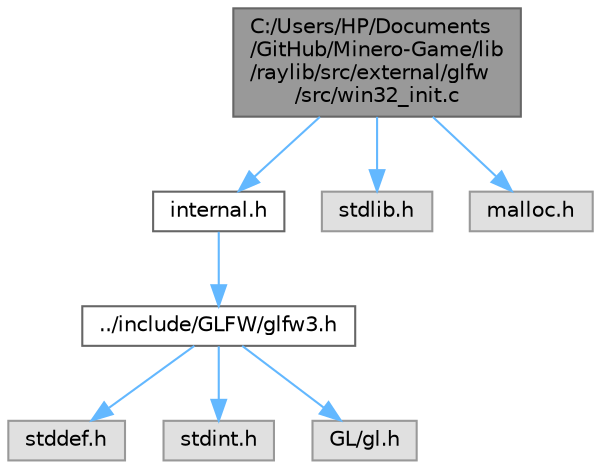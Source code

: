 digraph "C:/Users/HP/Documents/GitHub/Minero-Game/lib/raylib/src/external/glfw/src/win32_init.c"
{
 // LATEX_PDF_SIZE
  bgcolor="transparent";
  edge [fontname=Helvetica,fontsize=10,labelfontname=Helvetica,labelfontsize=10];
  node [fontname=Helvetica,fontsize=10,shape=box,height=0.2,width=0.4];
  Node1 [id="Node000001",label="C:/Users/HP/Documents\l/GitHub/Minero-Game/lib\l/raylib/src/external/glfw\l/src/win32_init.c",height=0.2,width=0.4,color="gray40", fillcolor="grey60", style="filled", fontcolor="black",tooltip=" "];
  Node1 -> Node2 [id="edge15_Node000001_Node000002",color="steelblue1",style="solid",tooltip=" "];
  Node2 [id="Node000002",label="internal.h",height=0.2,width=0.4,color="grey40", fillcolor="white", style="filled",URL="$lib_2raylib_2src_2external_2glfw_2src_2internal_8h.html",tooltip=" "];
  Node2 -> Node3 [id="edge16_Node000002_Node000003",color="steelblue1",style="solid",tooltip=" "];
  Node3 [id="Node000003",label="../include/GLFW/glfw3.h",height=0.2,width=0.4,color="grey40", fillcolor="white", style="filled",URL="$lib_2raylib_2src_2external_2glfw_2include_2_g_l_f_w_2glfw3_8h.html",tooltip="The header of the GLFW 3 API."];
  Node3 -> Node4 [id="edge17_Node000003_Node000004",color="steelblue1",style="solid",tooltip=" "];
  Node4 [id="Node000004",label="stddef.h",height=0.2,width=0.4,color="grey60", fillcolor="#E0E0E0", style="filled",tooltip=" "];
  Node3 -> Node5 [id="edge18_Node000003_Node000005",color="steelblue1",style="solid",tooltip=" "];
  Node5 [id="Node000005",label="stdint.h",height=0.2,width=0.4,color="grey60", fillcolor="#E0E0E0", style="filled",tooltip=" "];
  Node3 -> Node6 [id="edge19_Node000003_Node000006",color="steelblue1",style="solid",tooltip=" "];
  Node6 [id="Node000006",label="GL/gl.h",height=0.2,width=0.4,color="grey60", fillcolor="#E0E0E0", style="filled",tooltip=" "];
  Node1 -> Node7 [id="edge20_Node000001_Node000007",color="steelblue1",style="solid",tooltip=" "];
  Node7 [id="Node000007",label="stdlib.h",height=0.2,width=0.4,color="grey60", fillcolor="#E0E0E0", style="filled",tooltip=" "];
  Node1 -> Node8 [id="edge21_Node000001_Node000008",color="steelblue1",style="solid",tooltip=" "];
  Node8 [id="Node000008",label="malloc.h",height=0.2,width=0.4,color="grey60", fillcolor="#E0E0E0", style="filled",tooltip=" "];
}
